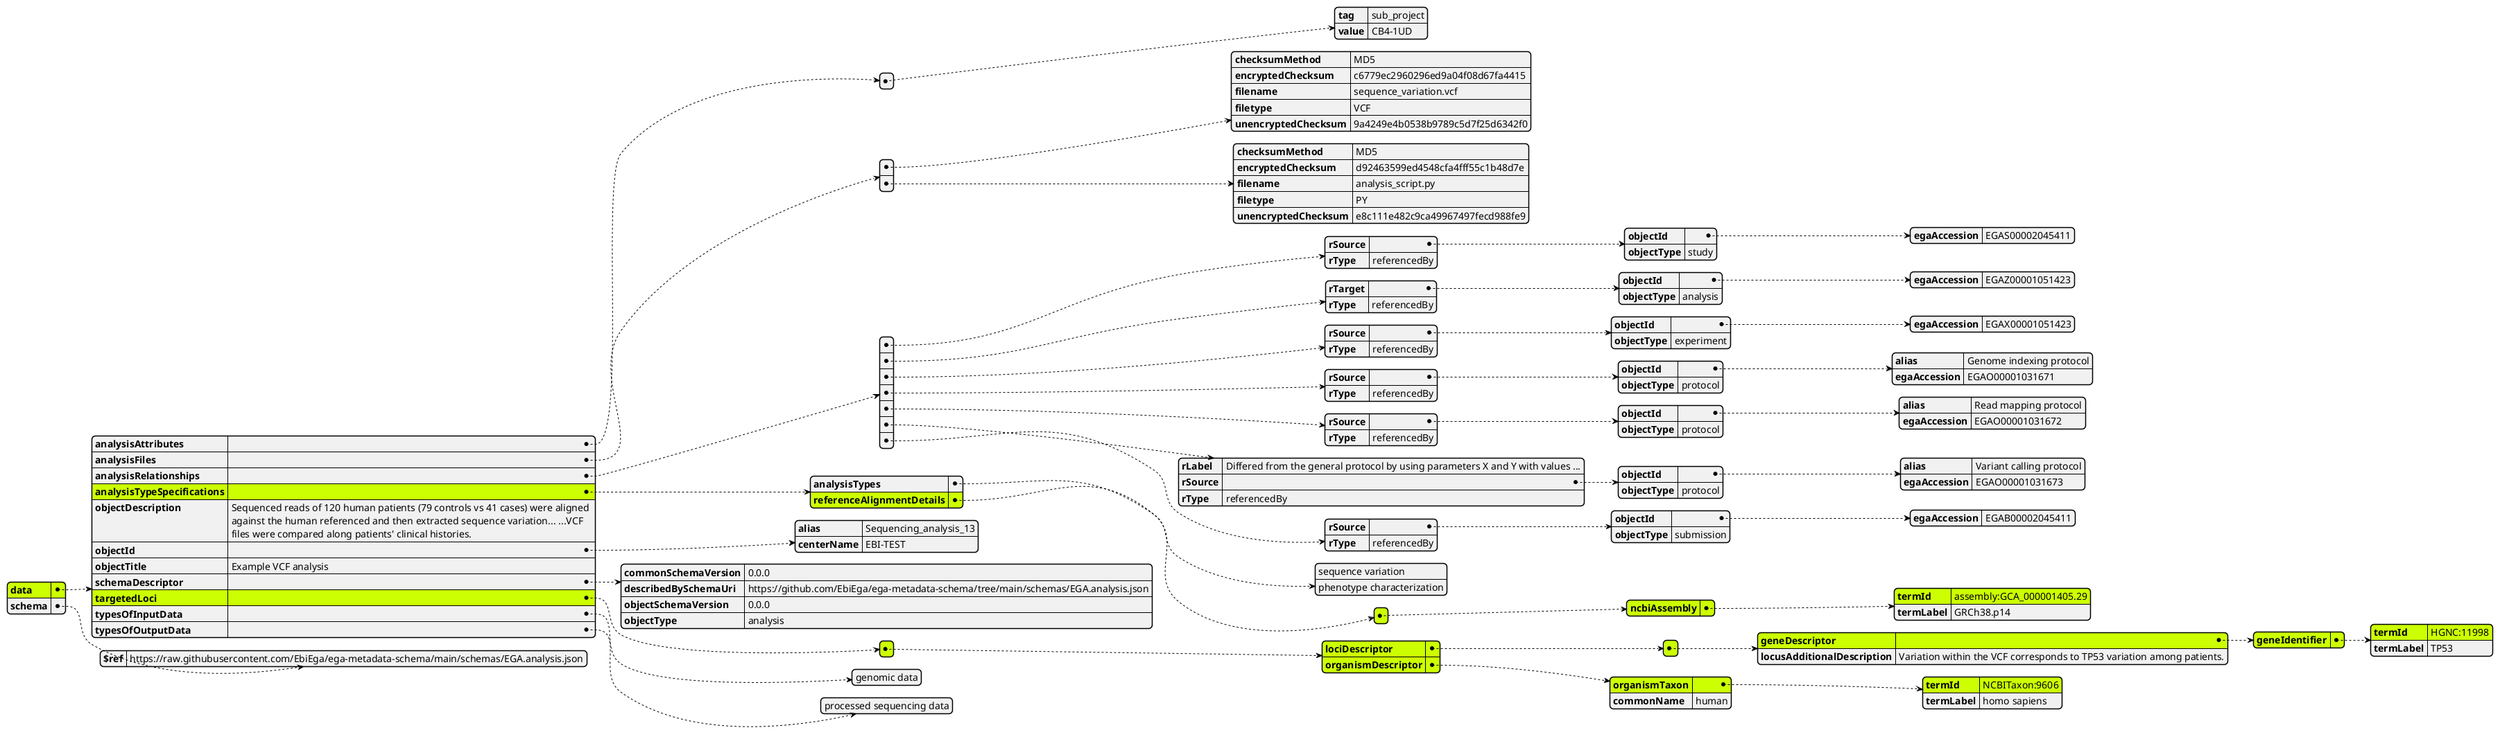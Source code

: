 @startjson
#highlight "data" / "analysisTypeSpecifications" / "referenceAlignmentDetails" / "0" / "ncbiAssembly" / "termId"
#highlight "data" / "targetedLoci" / "0" / "lociDescriptor" / "0" / "geneDescriptor" / "geneIdentifier" / "termId"
#highlight "data" / "targetedLoci" / "0" / "organismDescriptor" / "organismTaxon" / "termId"
#highlight "data"
#highlight "data" / "analysisTypeSpecifications"
#highlight "data" / "analysisTypeSpecifications" / "referenceAlignmentDetails"
#highlight "data" / "analysisTypeSpecifications" / "referenceAlignmentDetails" / "0"
#highlight "data" / "analysisTypeSpecifications" / "referenceAlignmentDetails" / "0" / "ncbiAssembly"
#highlight "data" / "targetedLoci"
#highlight "data" / "targetedLoci" / "0"
#highlight "data" / "targetedLoci" / "0" / "lociDescriptor"
#highlight "data" / "targetedLoci" / "0" / "lociDescriptor" / "0"
#highlight "data" / "targetedLoci" / "0" / "lociDescriptor" / "0" / "geneDescriptor"
#highlight "data" / "targetedLoci" / "0" / "lociDescriptor" / "0" / "geneDescriptor" / "geneIdentifier"
#highlight "data" / "targetedLoci" / "0" / "organismDescriptor"
#highlight "data" / "targetedLoci" / "0" / "organismDescriptor" / "organismTaxon"

{
    "data": {
        "analysisAttributes": [
            {
                "tag": "sub_project",
                "value": "CB4-1UD"
            }
        ],
        "analysisFiles": [
            {
                "checksumMethod": "MD5",
                "encryptedChecksum": "c6779ec2960296ed9a04f08d67fa4415",
                "filename": "sequence_variation.vcf",
                "filetype": "VCF",
                "unencryptedChecksum": "9a4249e4b0538b9789c5d7f25d6342f0"
            },
            {
                "checksumMethod": "MD5",
                "encryptedChecksum": "d92463599ed4548cfa4fff55c1b48d7e",
                "filename": "analysis_script.py",
                "filetype": "PY",
                "unencryptedChecksum": "e8c111e482c9ca49967497fecd988fe9"
            }
        ],
        "analysisRelationships": [
            {
                "rSource": {
                    "objectId": {
                        "egaAccession": "EGAS00002045411"
                    },
                    "objectType": "study"
                },
                "rType": "referencedBy"
            },
            {
                "rTarget": {
                    "objectId": {
                        "egaAccession": "EGAZ00001051423"
                    },
                    "objectType": "analysis"
                },
                "rType": "referencedBy"
            },
            {
                "rSource": {
                    "objectId": {
                        "egaAccession": "EGAX00001051423"
                    },
                    "objectType": "experiment"
                },
                "rType": "referencedBy"
            },
            {
                "rSource": {
                    "objectId": {
                        "alias": "Genome indexing protocol",
                        "egaAccession": "EGAO00001031671"
                    },
                    "objectType": "protocol"
                },
                "rType": "referencedBy"
            },
            {
                "rSource": {
                    "objectId": {
                        "alias": "Read mapping protocol",
                        "egaAccession": "EGAO00001031672"
                    },
                    "objectType": "protocol"
                },
                "rType": "referencedBy"
            },
            {
                "rLabel": "Differed from the general protocol by using parameters X and Y with values ...",
                "rSource": {
                    "objectId": {
                        "alias": "Variant calling protocol",
                        "egaAccession": "EGAO00001031673"
                    },
                    "objectType": "protocol"
                },
                "rType": "referencedBy"
            },
            {
                "rSource": {
                    "objectId": {
                        "egaAccession": "EGAB00002045411"
                    },
                    "objectType": "submission"
                },
                "rType": "referencedBy"
            }
        ],
        "analysisTypeSpecifications": {
            "analysisTypes": [
                "sequence variation",
                "phenotype characterization"
            ],
            "referenceAlignmentDetails": [
                {
                    "ncbiAssembly": {
                        "termId": "assembly:GCA_000001405.29",
                        "termLabel": "GRCh38.p14"
                    }
                }
            ]
        },
        "objectDescription": "Sequenced reads of 120 human patients (79 controls vs 41 cases) were aligned \\nagainst the human referenced and then extracted sequence variation... ...VCF \\nfiles were compared along patients' clinical histories.",
        "objectId": {
            "alias": "Sequencing_analysis_13",
            "centerName": "EBI-TEST"
        },
        "objectTitle": "Example VCF analysis",
        "schemaDescriptor": {
            "commonSchemaVersion": "0.0.0",
            "describedBySchemaUri": "https://github.com/EbiEga/ega-metadata-schema/tree/main/schemas/EGA.analysis.json",
            "objectSchemaVersion": "0.0.0",
            "objectType": "analysis"
        },
        "targetedLoci": [
            {
                "lociDescriptor": [
                    {
                        "geneDescriptor": {
                            "geneIdentifier": {
                                "termId": "HGNC:11998",
                                "termLabel": "TP53"
                            }
                        },
                        "locusAdditionalDescription": "Variation within the VCF corresponds to TP53 variation among patients."
                    }
                ],
                "organismDescriptor": {
                    "organismTaxon": {
                        "termId": "NCBITaxon:9606",
                        "termLabel": "homo sapiens"
                    },
                    "commonName": "human"
                }
            }
        ],
        "typesOfInputData": [
            "genomic data"
        ],
        "typesOfOutputData": [
            "processed sequencing data"
        ]
    },
    "schema": {
        "$ref": "https://raw.githubusercontent.com/EbiEga/ega-metadata-schema/main/schemas/EGA.analysis.json"
    }
}
@endjson